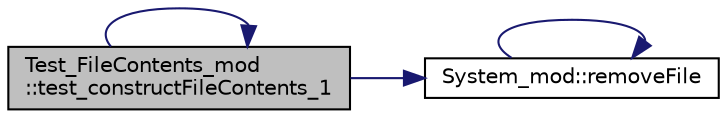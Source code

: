 digraph "Test_FileContents_mod::test_constructFileContents_1"
{
 // LATEX_PDF_SIZE
  edge [fontname="Helvetica",fontsize="10",labelfontname="Helvetica",labelfontsize="10"];
  node [fontname="Helvetica",fontsize="10",shape=record];
  rankdir="LR";
  Node1 [label="Test_FileContents_mod\l::test_constructFileContents_1",height=0.2,width=0.4,color="black", fillcolor="grey75", style="filled", fontcolor="black",tooltip=" "];
  Node1 -> Node2 [color="midnightblue",fontsize="10",style="solid",fontname="Helvetica"];
  Node2 [label="System_mod::removeFile",height=0.2,width=0.4,color="black", fillcolor="white", style="filled",URL="$namespaceSystem__mod.html#a3cf2c1a4cef476d2ed447906cc805577",tooltip="Remove the requested file."];
  Node2 -> Node2 [color="midnightblue",fontsize="10",style="solid",fontname="Helvetica"];
  Node1 -> Node1 [color="midnightblue",fontsize="10",style="solid",fontname="Helvetica"];
}
